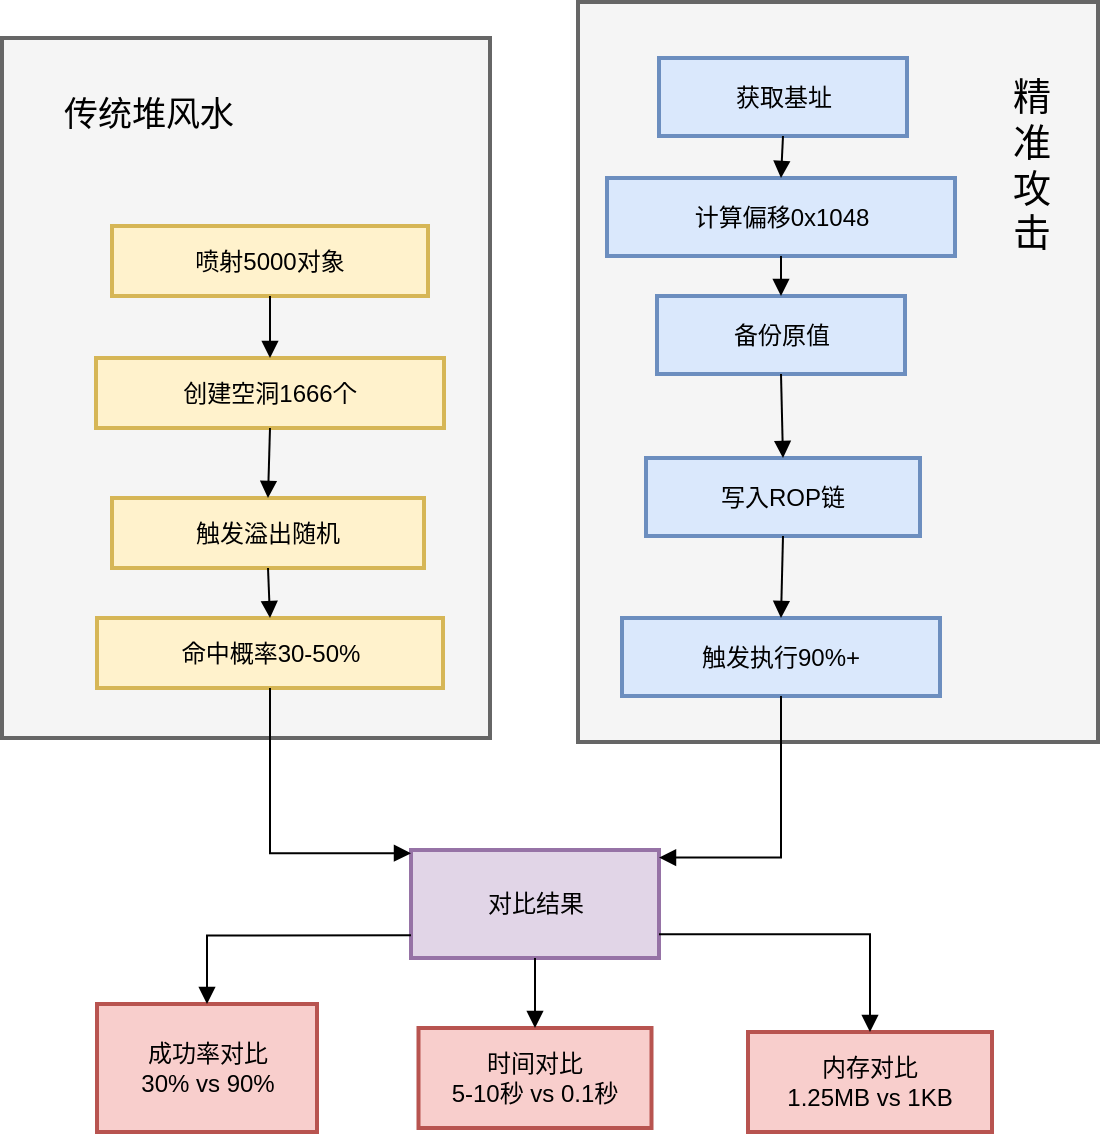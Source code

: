 <mxfile version="28.2.7" pages="2">
  <diagram name="第 1 页" id="g3PbS8CR7I8b8_4w8dCf">
    <mxGraphModel dx="1888" dy="840" grid="0" gridSize="10" guides="1" tooltips="1" connect="1" arrows="1" fold="1" page="1" pageScale="1" pageWidth="827" pageHeight="1169" math="0" shadow="0">
      <root>
        <mxCell id="0" />
        <mxCell id="1" parent="0" />
        <mxCell id="iBaEIURhCPR-5Fb1ritZ-1" value="" style="whiteSpace=wrap;strokeWidth=2;fillColor=#f5f5f5;fontColor=#333333;strokeColor=#666666;" parent="1" vertex="1">
          <mxGeometry x="323" y="62" width="260" height="370" as="geometry" />
        </mxCell>
        <mxCell id="iBaEIURhCPR-5Fb1ritZ-2" value="堆风水方法" style="whiteSpace=wrap;strokeWidth=2;fillColor=#f5f5f5;fontColor=#333333;strokeColor=#666666;" parent="1" vertex="1">
          <mxGeometry x="35" y="80" width="244" height="350" as="geometry" />
        </mxCell>
        <mxCell id="iBaEIURhCPR-5Fb1ritZ-3" value="喷射5000对象" style="whiteSpace=wrap;strokeWidth=2;fillColor=#fff2cc;strokeColor=#d6b656;" parent="1" vertex="1">
          <mxGeometry x="90" y="174" width="158" height="35" as="geometry" />
        </mxCell>
        <mxCell id="iBaEIURhCPR-5Fb1ritZ-4" value="创建空洞1666个" style="whiteSpace=wrap;strokeWidth=2;fillColor=#fff2cc;strokeColor=#d6b656;" parent="1" vertex="1">
          <mxGeometry x="82" y="240" width="174" height="35" as="geometry" />
        </mxCell>
        <mxCell id="iBaEIURhCPR-5Fb1ritZ-5" value="触发溢出随机" style="whiteSpace=wrap;strokeWidth=2;fillColor=#fff2cc;strokeColor=#d6b656;" parent="1" vertex="1">
          <mxGeometry x="90" y="310" width="156" height="35" as="geometry" />
        </mxCell>
        <mxCell id="iBaEIURhCPR-5Fb1ritZ-6" value="命中概率30-50%" style="whiteSpace=wrap;strokeWidth=2;fillColor=#fff2cc;strokeColor=#d6b656;" parent="1" vertex="1">
          <mxGeometry x="82.5" y="370" width="173" height="35" as="geometry" />
        </mxCell>
        <mxCell id="iBaEIURhCPR-5Fb1ritZ-7" value="获取基址" style="whiteSpace=wrap;strokeWidth=2;fillColor=#dae8fc;strokeColor=#6c8ebf;" parent="1" vertex="1">
          <mxGeometry x="363.5" y="90" width="124" height="39" as="geometry" />
        </mxCell>
        <mxCell id="iBaEIURhCPR-5Fb1ritZ-8" value="计算偏移0x1048" style="whiteSpace=wrap;strokeWidth=2;fillColor=#dae8fc;strokeColor=#6c8ebf;" parent="1" vertex="1">
          <mxGeometry x="337.5" y="150" width="174" height="39" as="geometry" />
        </mxCell>
        <mxCell id="iBaEIURhCPR-5Fb1ritZ-9" value="备份原值" style="whiteSpace=wrap;strokeWidth=2;fillColor=#dae8fc;strokeColor=#6c8ebf;" parent="1" vertex="1">
          <mxGeometry x="362.5" y="209" width="124" height="39" as="geometry" />
        </mxCell>
        <mxCell id="iBaEIURhCPR-5Fb1ritZ-10" value="写入ROP链" style="whiteSpace=wrap;strokeWidth=2;fillColor=#dae8fc;strokeColor=#6c8ebf;" parent="1" vertex="1">
          <mxGeometry x="357" y="290" width="137" height="39" as="geometry" />
        </mxCell>
        <mxCell id="iBaEIURhCPR-5Fb1ritZ-11" value="触发执行90%+" style="whiteSpace=wrap;strokeWidth=2;fillColor=#dae8fc;strokeColor=#6c8ebf;" parent="1" vertex="1">
          <mxGeometry x="345" y="370" width="159" height="39" as="geometry" />
        </mxCell>
        <mxCell id="iBaEIURhCPR-5Fb1ritZ-12" value="对比结果" style="whiteSpace=wrap;strokeWidth=2;fillColor=#e1d5e7;strokeColor=#9673a6;" parent="1" vertex="1">
          <mxGeometry x="239.5" y="486" width="124" height="54" as="geometry" />
        </mxCell>
        <mxCell id="iBaEIURhCPR-5Fb1ritZ-13" value="成功率对比&#xa;30% vs 90%" style="whiteSpace=wrap;strokeWidth=2;fillColor=#f8cecc;strokeColor=#b85450;" parent="1" vertex="1">
          <mxGeometry x="82.5" y="563" width="110" height="64" as="geometry" />
        </mxCell>
        <mxCell id="iBaEIURhCPR-5Fb1ritZ-14" value="时间对比&#xa;5-10秒 vs 0.1秒" style="whiteSpace=wrap;strokeWidth=2;fillColor=#f8cecc;strokeColor=#b85450;" parent="1" vertex="1">
          <mxGeometry x="243.25" y="575" width="116.5" height="50" as="geometry" />
        </mxCell>
        <mxCell id="iBaEIURhCPR-5Fb1ritZ-15" value="内存对比&#xa;1.25MB vs 1KB" style="whiteSpace=wrap;strokeWidth=2;fillColor=#f8cecc;strokeColor=#b85450;" parent="1" vertex="1">
          <mxGeometry x="408" y="577" width="122" height="50" as="geometry" />
        </mxCell>
        <mxCell id="iBaEIURhCPR-5Fb1ritZ-16" value="" style="curved=1;startArrow=none;endArrow=block;exitX=0.5;exitY=1;entryX=0.5;entryY=0;rounded=0;" parent="1" source="iBaEIURhCPR-5Fb1ritZ-3" target="iBaEIURhCPR-5Fb1ritZ-4" edge="1">
          <mxGeometry relative="1" as="geometry">
            <Array as="points" />
          </mxGeometry>
        </mxCell>
        <mxCell id="iBaEIURhCPR-5Fb1ritZ-17" value="" style="curved=1;startArrow=none;endArrow=block;exitX=0.5;exitY=1;entryX=0.5;entryY=0;rounded=0;" parent="1" source="iBaEIURhCPR-5Fb1ritZ-4" target="iBaEIURhCPR-5Fb1ritZ-5" edge="1">
          <mxGeometry relative="1" as="geometry">
            <Array as="points" />
          </mxGeometry>
        </mxCell>
        <mxCell id="iBaEIURhCPR-5Fb1ritZ-18" value="" style="curved=1;startArrow=none;endArrow=block;exitX=0.5;exitY=1;entryX=0.5;entryY=0;rounded=0;" parent="1" source="iBaEIURhCPR-5Fb1ritZ-5" target="iBaEIURhCPR-5Fb1ritZ-6" edge="1">
          <mxGeometry relative="1" as="geometry">
            <Array as="points" />
          </mxGeometry>
        </mxCell>
        <mxCell id="iBaEIURhCPR-5Fb1ritZ-19" value="" style="curved=1;startArrow=none;endArrow=block;exitX=0.5;exitY=1;entryX=0.5;entryY=0;rounded=0;" parent="1" source="iBaEIURhCPR-5Fb1ritZ-7" target="iBaEIURhCPR-5Fb1ritZ-8" edge="1">
          <mxGeometry relative="1" as="geometry">
            <Array as="points" />
          </mxGeometry>
        </mxCell>
        <mxCell id="iBaEIURhCPR-5Fb1ritZ-20" value="" style="curved=1;startArrow=none;endArrow=block;exitX=0.5;exitY=1;entryX=0.5;entryY=0;rounded=0;" parent="1" source="iBaEIURhCPR-5Fb1ritZ-8" target="iBaEIURhCPR-5Fb1ritZ-9" edge="1">
          <mxGeometry relative="1" as="geometry">
            <Array as="points" />
          </mxGeometry>
        </mxCell>
        <mxCell id="iBaEIURhCPR-5Fb1ritZ-21" value="" style="curved=1;startArrow=none;endArrow=block;exitX=0.5;exitY=1;entryX=0.5;entryY=0;rounded=0;" parent="1" source="iBaEIURhCPR-5Fb1ritZ-9" target="iBaEIURhCPR-5Fb1ritZ-10" edge="1">
          <mxGeometry relative="1" as="geometry">
            <Array as="points" />
          </mxGeometry>
        </mxCell>
        <mxCell id="iBaEIURhCPR-5Fb1ritZ-22" value="" style="curved=1;startArrow=none;endArrow=block;exitX=0.5;exitY=1;entryX=0.5;entryY=0;rounded=0;" parent="1" source="iBaEIURhCPR-5Fb1ritZ-10" target="iBaEIURhCPR-5Fb1ritZ-11" edge="1">
          <mxGeometry relative="1" as="geometry">
            <Array as="points" />
          </mxGeometry>
        </mxCell>
        <mxCell id="iBaEIURhCPR-5Fb1ritZ-23" value="" style="startArrow=none;endArrow=block;exitX=0.5;exitY=1;entryX=0;entryY=0.03;rounded=0;edgeStyle=orthogonalEdgeStyle;" parent="1" source="iBaEIURhCPR-5Fb1ritZ-6" target="iBaEIURhCPR-5Fb1ritZ-12" edge="1">
          <mxGeometry relative="1" as="geometry" />
        </mxCell>
        <mxCell id="iBaEIURhCPR-5Fb1ritZ-24" value="" style="startArrow=none;endArrow=block;exitX=0.5;exitY=1;entryX=1;entryY=0.07;rounded=0;edgeStyle=orthogonalEdgeStyle;" parent="1" source="iBaEIURhCPR-5Fb1ritZ-11" target="iBaEIURhCPR-5Fb1ritZ-12" edge="1">
          <mxGeometry relative="1" as="geometry" />
        </mxCell>
        <mxCell id="iBaEIURhCPR-5Fb1ritZ-25" value="" style="startArrow=none;endArrow=block;exitX=0;exitY=0.79;entryX=0.5;entryY=0;rounded=0;edgeStyle=orthogonalEdgeStyle;" parent="1" source="iBaEIURhCPR-5Fb1ritZ-12" target="iBaEIURhCPR-5Fb1ritZ-13" edge="1">
          <mxGeometry relative="1" as="geometry" />
        </mxCell>
        <mxCell id="iBaEIURhCPR-5Fb1ritZ-26" value="" style="startArrow=none;endArrow=block;exitX=0.5;exitY=1;entryX=0.5;entryY=0;rounded=0;edgeStyle=orthogonalEdgeStyle;" parent="1" source="iBaEIURhCPR-5Fb1ritZ-12" target="iBaEIURhCPR-5Fb1ritZ-14" edge="1">
          <mxGeometry relative="1" as="geometry" />
        </mxCell>
        <mxCell id="iBaEIURhCPR-5Fb1ritZ-27" value="" style="startArrow=none;endArrow=block;exitX=1;exitY=0.78;entryX=0.5;entryY=0;rounded=0;edgeStyle=orthogonalEdgeStyle;" parent="1" source="iBaEIURhCPR-5Fb1ritZ-12" target="iBaEIURhCPR-5Fb1ritZ-15" edge="1">
          <mxGeometry relative="1" as="geometry" />
        </mxCell>
        <mxCell id="3izzLYqczACboccdHWhr-1" value="精准攻击" style="text;html=1;whiteSpace=wrap;strokeColor=none;fillColor=none;align=center;verticalAlign=middle;rounded=0;fontSize=19;" vertex="1" parent="1">
          <mxGeometry x="541" y="86" width="18" height="116" as="geometry" />
        </mxCell>
        <mxCell id="3izzLYqczACboccdHWhr-3" value="传统堆风水" style="text;html=1;whiteSpace=wrap;strokeColor=none;fillColor=none;align=center;verticalAlign=middle;rounded=0;fontSize=17;" vertex="1" parent="1">
          <mxGeometry x="47" y="99" width="123" height="39" as="geometry" />
        </mxCell>
      </root>
    </mxGraphModel>
  </diagram>
  <diagram id="B4uwUCIYP8Pk4bgANLu5" name="第 2 页">
    <mxGraphModel dx="1418" dy="786" grid="1" gridSize="10" guides="1" tooltips="1" connect="1" arrows="1" fold="1" page="1" pageScale="1" pageWidth="827" pageHeight="1169" math="0" shadow="0">
      <root>
        <mxCell id="0" />
        <mxCell id="1" parent="0" />
      </root>
    </mxGraphModel>
  </diagram>
</mxfile>
